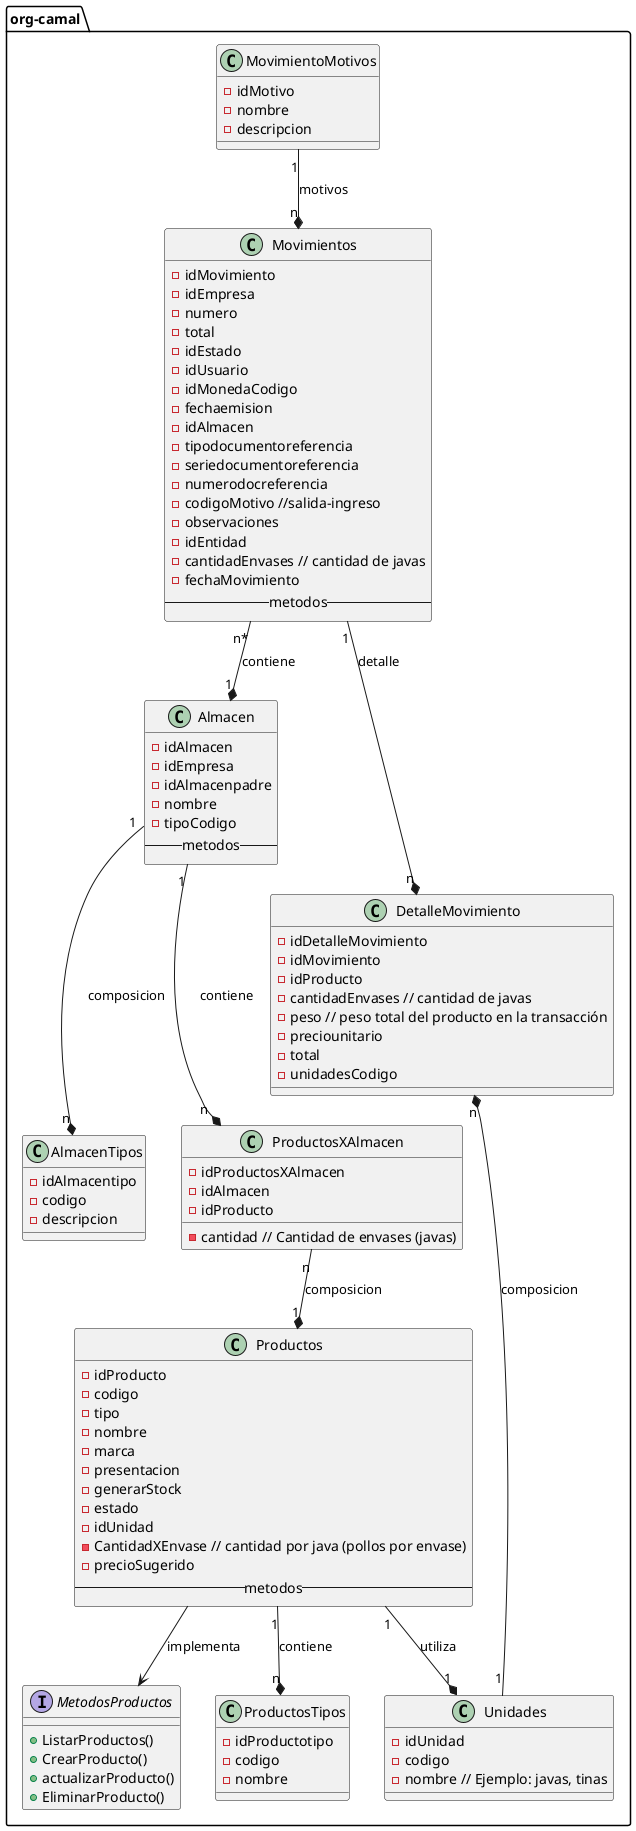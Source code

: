 @startuml

package "org-camal" {

    interface MetodosProductos {
        + ListarProductos()
        + CrearProducto()
        + actualizarProducto()
        + EliminarProducto()
    }

    class Productos {
        - idProducto
        - codigo
        - tipo
        - nombre
        - marca
        - presentacion
        - generarStock
        - estado
        - idUnidad
        - CantidadXEnvase // cantidad por java (pollos por envase)
        - precioSugerido
        -- metodos --
    }
    class ProductosTipos {
        - idProductotipo
        - codigo
        - nombre
    }

    class Unidades {
        - idUnidad
        - codigo
        - nombre // Ejemplo: javas, tinas
    }

    class Almacen {
        - idAlmacen
        - idEmpresa
        - idAlmacenpadre
        - nombre
        - tipoCodigo
        -- metodos --
    }

    class AlmacenTipos {
        - idAlmacentipo
        - codigo
        - descripcion
    }

    class ProductosXAlmacen {
        - idProductosXAlmacen
        - idAlmacen
        - idProducto
        - cantidad // Cantidad de envases (javas)
    }

    class Movimientos {
        - idMovimiento
        - idEmpresa
        - numero
        - total
        - idEstado
        - idUsuario
        - idMonedaCodigo
        - fechaemision
        - idAlmacen
        - tipodocumentoreferencia
        - seriedocumentoreferencia
        - numerodocreferencia
        - codigoMotivo //salida-ingreso
        - observaciones
        - idEntidad
        - cantidadEnvases // cantidad de javas
        - fechaMovimiento
        -- metodos --
    }
    class MovimientoMotivos {
        - idMotivo
        - nombre
        - descripcion
    }

    class DetalleMovimiento {
        - idDetalleMovimiento
        - idMovimiento
        - idProducto
        - cantidadEnvases // cantidad de javas
        - peso // peso total del producto en la transacción
        - preciounitario
        - total
        - unidadesCodigo
    }

    Productos --> MetodosProductos : implementa
    Productos "1" --* "1" Unidades : utiliza
    Productos "1" --* "n" ProductosTipos : contiene
    Almacen "1" --* "n" AlmacenTipos : composicion
    Almacen "1" --* "n" ProductosXAlmacen : contiene
    ProductosXAlmacen "n" --* "1" Productos : composicion
    Movimientos "n*" --* "1" Almacen : contiene
    Movimientos "1" --* "n" DetalleMovimiento : detalle
    MovimientoMotivos "1" --* "n" Movimientos : motivos
    DetalleMovimiento "n" *-- "1" Unidades : composicion

}
@enduml
